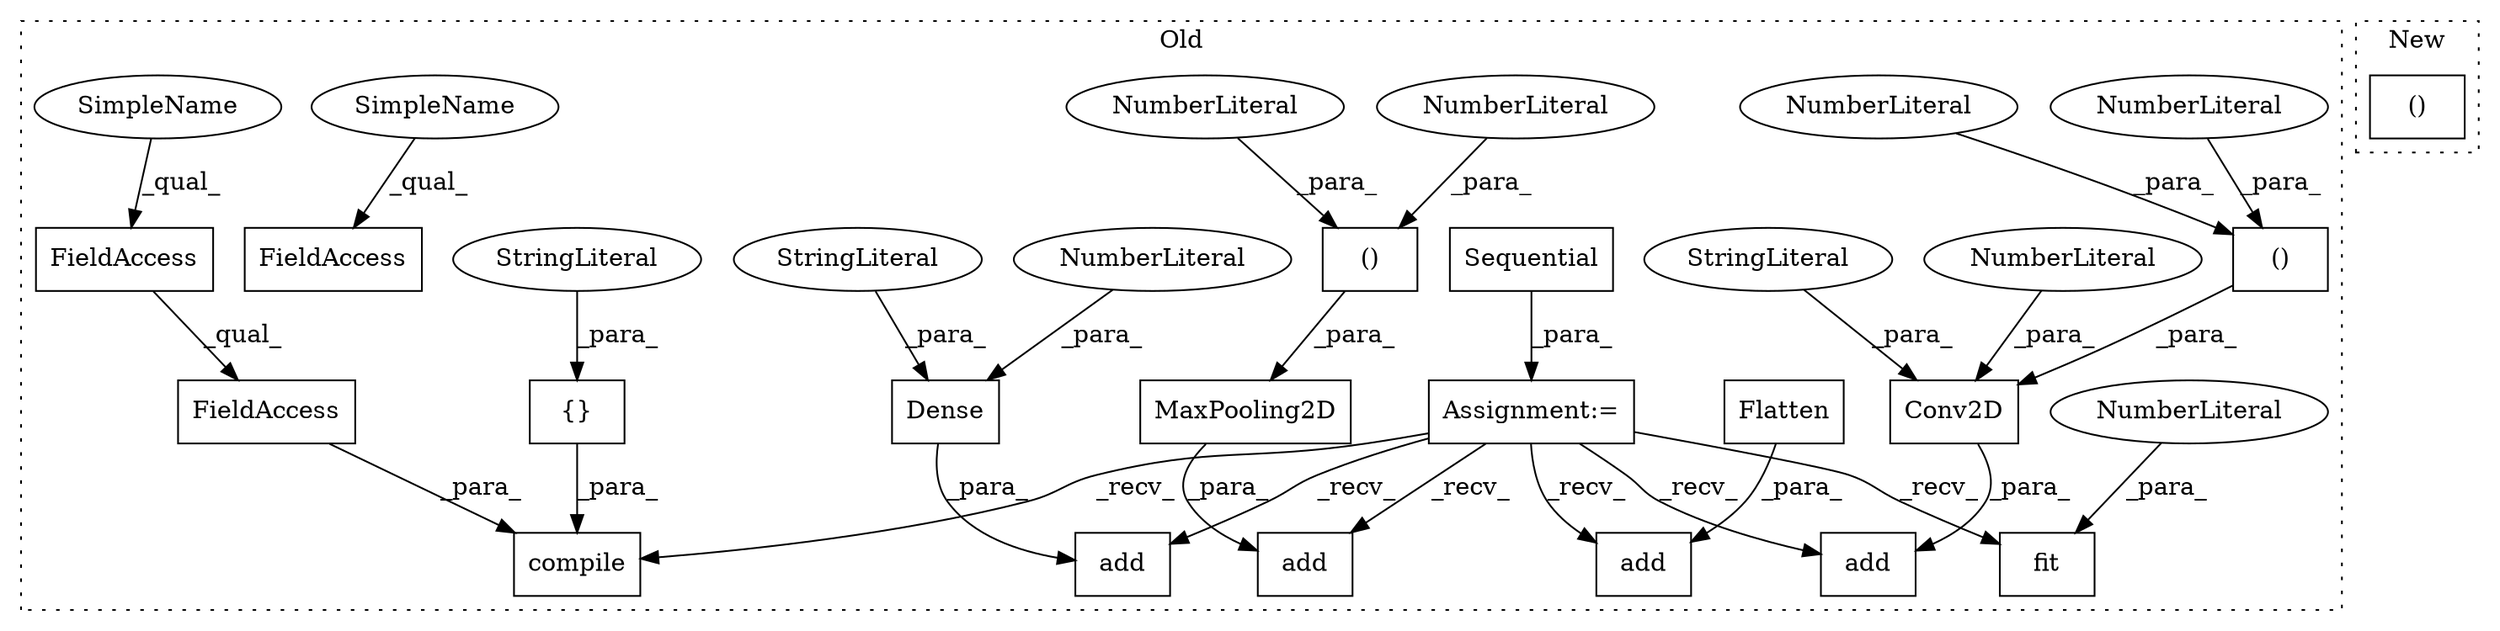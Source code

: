 digraph G {
subgraph cluster0 {
1 [label="Flatten" a="32" s="4246" l="9" shape="box"];
3 [label="add" a="32" s="4242,4255" l="4,1" shape="box"];
4 [label="Sequential" a="32" s="4073" l="12" shape="box"];
5 [label="add" a="32" s="4268,4291" l="4,1" shape="box"];
6 [label="Dense" a="32" s="4272,4290" l="6,1" shape="box"];
7 [label="add" a="32" s="4190,4229" l="4,1" shape="box"];
8 [label="StringLiteral" a="45" s="4281" l="9" shape="ellipse"];
9 [label="add" a="32" s="4097,4177" l="4,1" shape="box"];
10 [label="()" a="106" s="4144" l="31" shape="box"];
11 [label="NumberLiteral" a="34" s="4159" l="2" shape="ellipse"];
12 [label="NumberLiteral" a="34" s="4174" l="1" shape="ellipse"];
13 [label="()" a="106" s="4212" l="15" shape="box"];
14 [label="fit" a="32" s="4473,4505" l="4,1" shape="box"];
15 [label="NumberLiteral" a="34" s="4504" l="1" shape="ellipse"];
16 [label="Conv2D" a="32" s="4101,4175" l="7,2" shape="box"];
17 [label="NumberLiteral" a="34" s="4108" l="1" shape="ellipse"];
18 [label="NumberLiteral" a="34" s="4212" l="1" shape="ellipse"];
19 [label="NumberLiteral" a="34" s="4226" l="1" shape="ellipse"];
20 [label="StringLiteral" a="45" s="4132" l="6" shape="ellipse"];
21 [label="compile" a="32" s="4304,4402" l="8,1" shape="box"];
22 [label="{}" a="4" s="4390,4401" l="1,1" shape="box"];
23 [label="StringLiteral" a="45" s="4391" l="10" shape="ellipse"];
24 [label="FieldAccess" a="22" s="4312" l="37" shape="box"];
25 [label="MaxPooling2D" a="32" s="4194,4227" l="18,2" shape="box"];
26 [label="FieldAccess" a="22" s="4312" l="12" shape="box"];
27 [label="FieldAccess" a="22" s="4350" l="16" shape="box"];
28 [label="Assignment:=" a="7" s="4072" l="1" shape="box"];
29 [label="NumberLiteral" a="34" s="4278" l="2" shape="ellipse"];
30 [label="SimpleName" a="42" s="4350" l="5" shape="ellipse"];
31 [label="SimpleName" a="42" s="4312" l="5" shape="ellipse"];
label = "Old";
style="dotted";
}
subgraph cluster1 {
2 [label="()" a="106" s="2372" l="20" shape="box"];
label = "New";
style="dotted";
}
1 -> 3 [label="_para_"];
4 -> 28 [label="_para_"];
6 -> 5 [label="_para_"];
8 -> 6 [label="_para_"];
10 -> 16 [label="_para_"];
11 -> 10 [label="_para_"];
12 -> 10 [label="_para_"];
13 -> 25 [label="_para_"];
15 -> 14 [label="_para_"];
16 -> 9 [label="_para_"];
17 -> 16 [label="_para_"];
18 -> 13 [label="_para_"];
19 -> 13 [label="_para_"];
20 -> 16 [label="_para_"];
22 -> 21 [label="_para_"];
23 -> 22 [label="_para_"];
24 -> 21 [label="_para_"];
25 -> 7 [label="_para_"];
26 -> 24 [label="_qual_"];
28 -> 5 [label="_recv_"];
28 -> 3 [label="_recv_"];
28 -> 21 [label="_recv_"];
28 -> 14 [label="_recv_"];
28 -> 9 [label="_recv_"];
28 -> 7 [label="_recv_"];
29 -> 6 [label="_para_"];
30 -> 27 [label="_qual_"];
31 -> 26 [label="_qual_"];
}